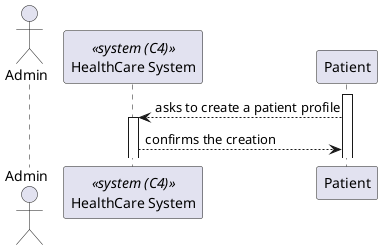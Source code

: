 @startuml Patient Profile Creation (level 1)

actor Admin as "Admin"
participant SYS as "HealthCare System" <<system (C4)>>

activate Patient 

Patient --> SYS : asks to create a patient profile


activate SYS 

SYS --> Patient : confirms the creation


@enduml